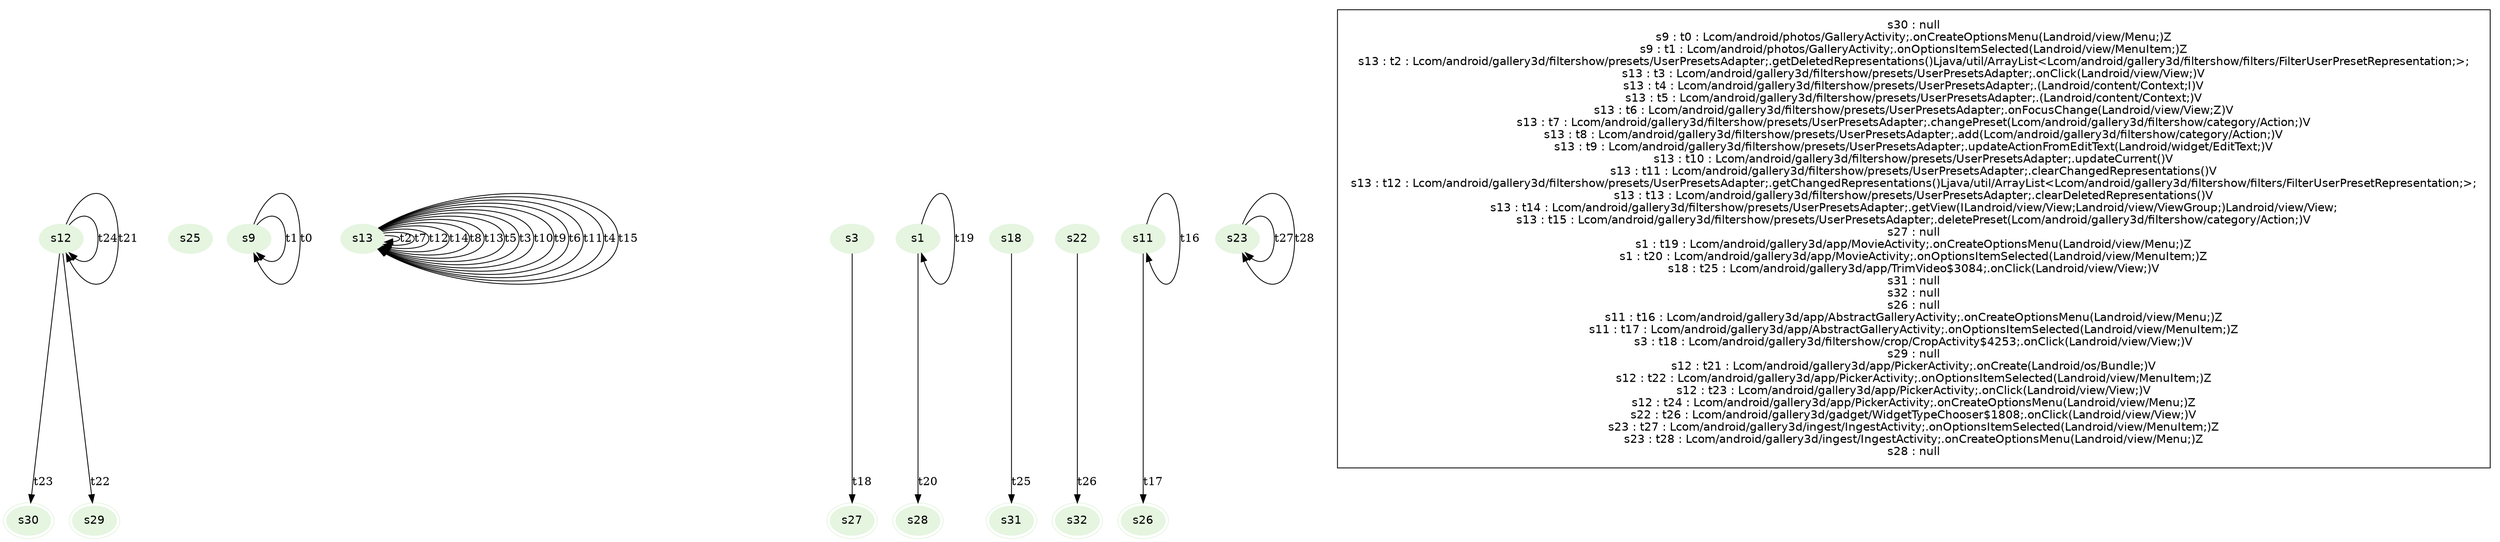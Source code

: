 digraph {
fontname="Helvetica";
node[style=filled, fontname="Helvetica", colorscheme=greens3, color=1];
s30[peripheries=2];
s25;
s9;
s13;
s27[peripheries=2];
s1;
s18;
s31[peripheries=2];
s32[peripheries=2];
s26[peripheries=2];
s11;
s3;
s29[peripheries=2];
s12;
s22;
s23;
s28[peripheries=2];
s13 -> s13[label="t2"];
s13 -> s13[label="t7"];
s22 -> s32[label="t26"];
s23 -> s23[label="t27"];
s18 -> s31[label="t25"];
s13 -> s13[label="t12"];
s11 -> s26[label="t17"];
s1 -> s1[label="t19"];
s13 -> s13[label="t14"];
s1 -> s28[label="t20"];
s9 -> s9[label="t1"];
s13 -> s13[label="t8"];
s13 -> s13[label="t13"];
s13 -> s13[label="t5"];
s12 -> s30[label="t23"];
s11 -> s11[label="t16"];
s9 -> s9[label="t0"];
s13 -> s13[label="t3"];
s12 -> s12[label="t24"];
s13 -> s13[label="t10"];
s13 -> s13[label="t9"];
s23 -> s23[label="t28"];
s13 -> s13[label="t6"];
s12 -> s12[label="t21"];
s13 -> s13[label="t11"];
s3 -> s27[label="t18"];
s13 -> s13[label="t4"];
s13 -> s13[label="t15"];
s12 -> s29[label="t22"];
subgraph cluster_key {
ds[shape=plaintext, style=solid,label="s30 : null\ns9 : t0 : Lcom/android/photos/GalleryActivity;.onCreateOptionsMenu(Landroid/view/Menu;)Z\ns9 : t1 : Lcom/android/photos/GalleryActivity;.onOptionsItemSelected(Landroid/view/MenuItem;)Z\ns13 : t2 : Lcom/android/gallery3d/filtershow/presets/UserPresetsAdapter;.getDeletedRepresentations()Ljava/util/ArrayList<Lcom/android/gallery3d/filtershow/filters/FilterUserPresetRepresentation;>;\ns13 : t3 : Lcom/android/gallery3d/filtershow/presets/UserPresetsAdapter;.onClick(Landroid/view/View;)V\ns13 : t4 : Lcom/android/gallery3d/filtershow/presets/UserPresetsAdapter;.(Landroid/content/Context;I)V\ns13 : t5 : Lcom/android/gallery3d/filtershow/presets/UserPresetsAdapter;.(Landroid/content/Context;)V\ns13 : t6 : Lcom/android/gallery3d/filtershow/presets/UserPresetsAdapter;.onFocusChange(Landroid/view/View;Z)V\ns13 : t7 : Lcom/android/gallery3d/filtershow/presets/UserPresetsAdapter;.changePreset(Lcom/android/gallery3d/filtershow/category/Action;)V\ns13 : t8 : Lcom/android/gallery3d/filtershow/presets/UserPresetsAdapter;.add(Lcom/android/gallery3d/filtershow/category/Action;)V\ns13 : t9 : Lcom/android/gallery3d/filtershow/presets/UserPresetsAdapter;.updateActionFromEditText(Landroid/widget/EditText;)V\ns13 : t10 : Lcom/android/gallery3d/filtershow/presets/UserPresetsAdapter;.updateCurrent()V\ns13 : t11 : Lcom/android/gallery3d/filtershow/presets/UserPresetsAdapter;.clearChangedRepresentations()V\ns13 : t12 : Lcom/android/gallery3d/filtershow/presets/UserPresetsAdapter;.getChangedRepresentations()Ljava/util/ArrayList<Lcom/android/gallery3d/filtershow/filters/FilterUserPresetRepresentation;>;\ns13 : t13 : Lcom/android/gallery3d/filtershow/presets/UserPresetsAdapter;.clearDeletedRepresentations()V\ns13 : t14 : Lcom/android/gallery3d/filtershow/presets/UserPresetsAdapter;.getView(ILandroid/view/View;Landroid/view/ViewGroup;)Landroid/view/View;\ns13 : t15 : Lcom/android/gallery3d/filtershow/presets/UserPresetsAdapter;.deletePreset(Lcom/android/gallery3d/filtershow/category/Action;)V\ns27 : null\ns1 : t19 : Lcom/android/gallery3d/app/MovieActivity;.onCreateOptionsMenu(Landroid/view/Menu;)Z\ns1 : t20 : Lcom/android/gallery3d/app/MovieActivity;.onOptionsItemSelected(Landroid/view/MenuItem;)Z\ns18 : t25 : Lcom/android/gallery3d/app/TrimVideo$3084;.onClick(Landroid/view/View;)V\ns31 : null\ns32 : null\ns26 : null\ns11 : t16 : Lcom/android/gallery3d/app/AbstractGalleryActivity;.onCreateOptionsMenu(Landroid/view/Menu;)Z\ns11 : t17 : Lcom/android/gallery3d/app/AbstractGalleryActivity;.onOptionsItemSelected(Landroid/view/MenuItem;)Z\ns3 : t18 : Lcom/android/gallery3d/filtershow/crop/CropActivity$4253;.onClick(Landroid/view/View;)V\ns29 : null\ns12 : t21 : Lcom/android/gallery3d/app/PickerActivity;.onCreate(Landroid/os/Bundle;)V\ns12 : t22 : Lcom/android/gallery3d/app/PickerActivity;.onOptionsItemSelected(Landroid/view/MenuItem;)Z\ns12 : t23 : Lcom/android/gallery3d/app/PickerActivity;.onClick(Landroid/view/View;)V\ns12 : t24 : Lcom/android/gallery3d/app/PickerActivity;.onCreateOptionsMenu(Landroid/view/Menu;)Z\ns22 : t26 : Lcom/android/gallery3d/gadget/WidgetTypeChooser$1808;.onClick(Landroid/view/View;)V\ns23 : t27 : Lcom/android/gallery3d/ingest/IngestActivity;.onOptionsItemSelected(Landroid/view/MenuItem;)Z\ns23 : t28 : Lcom/android/gallery3d/ingest/IngestActivity;.onCreateOptionsMenu(Landroid/view/Menu;)Z\ns28 : null\n"];}
}
